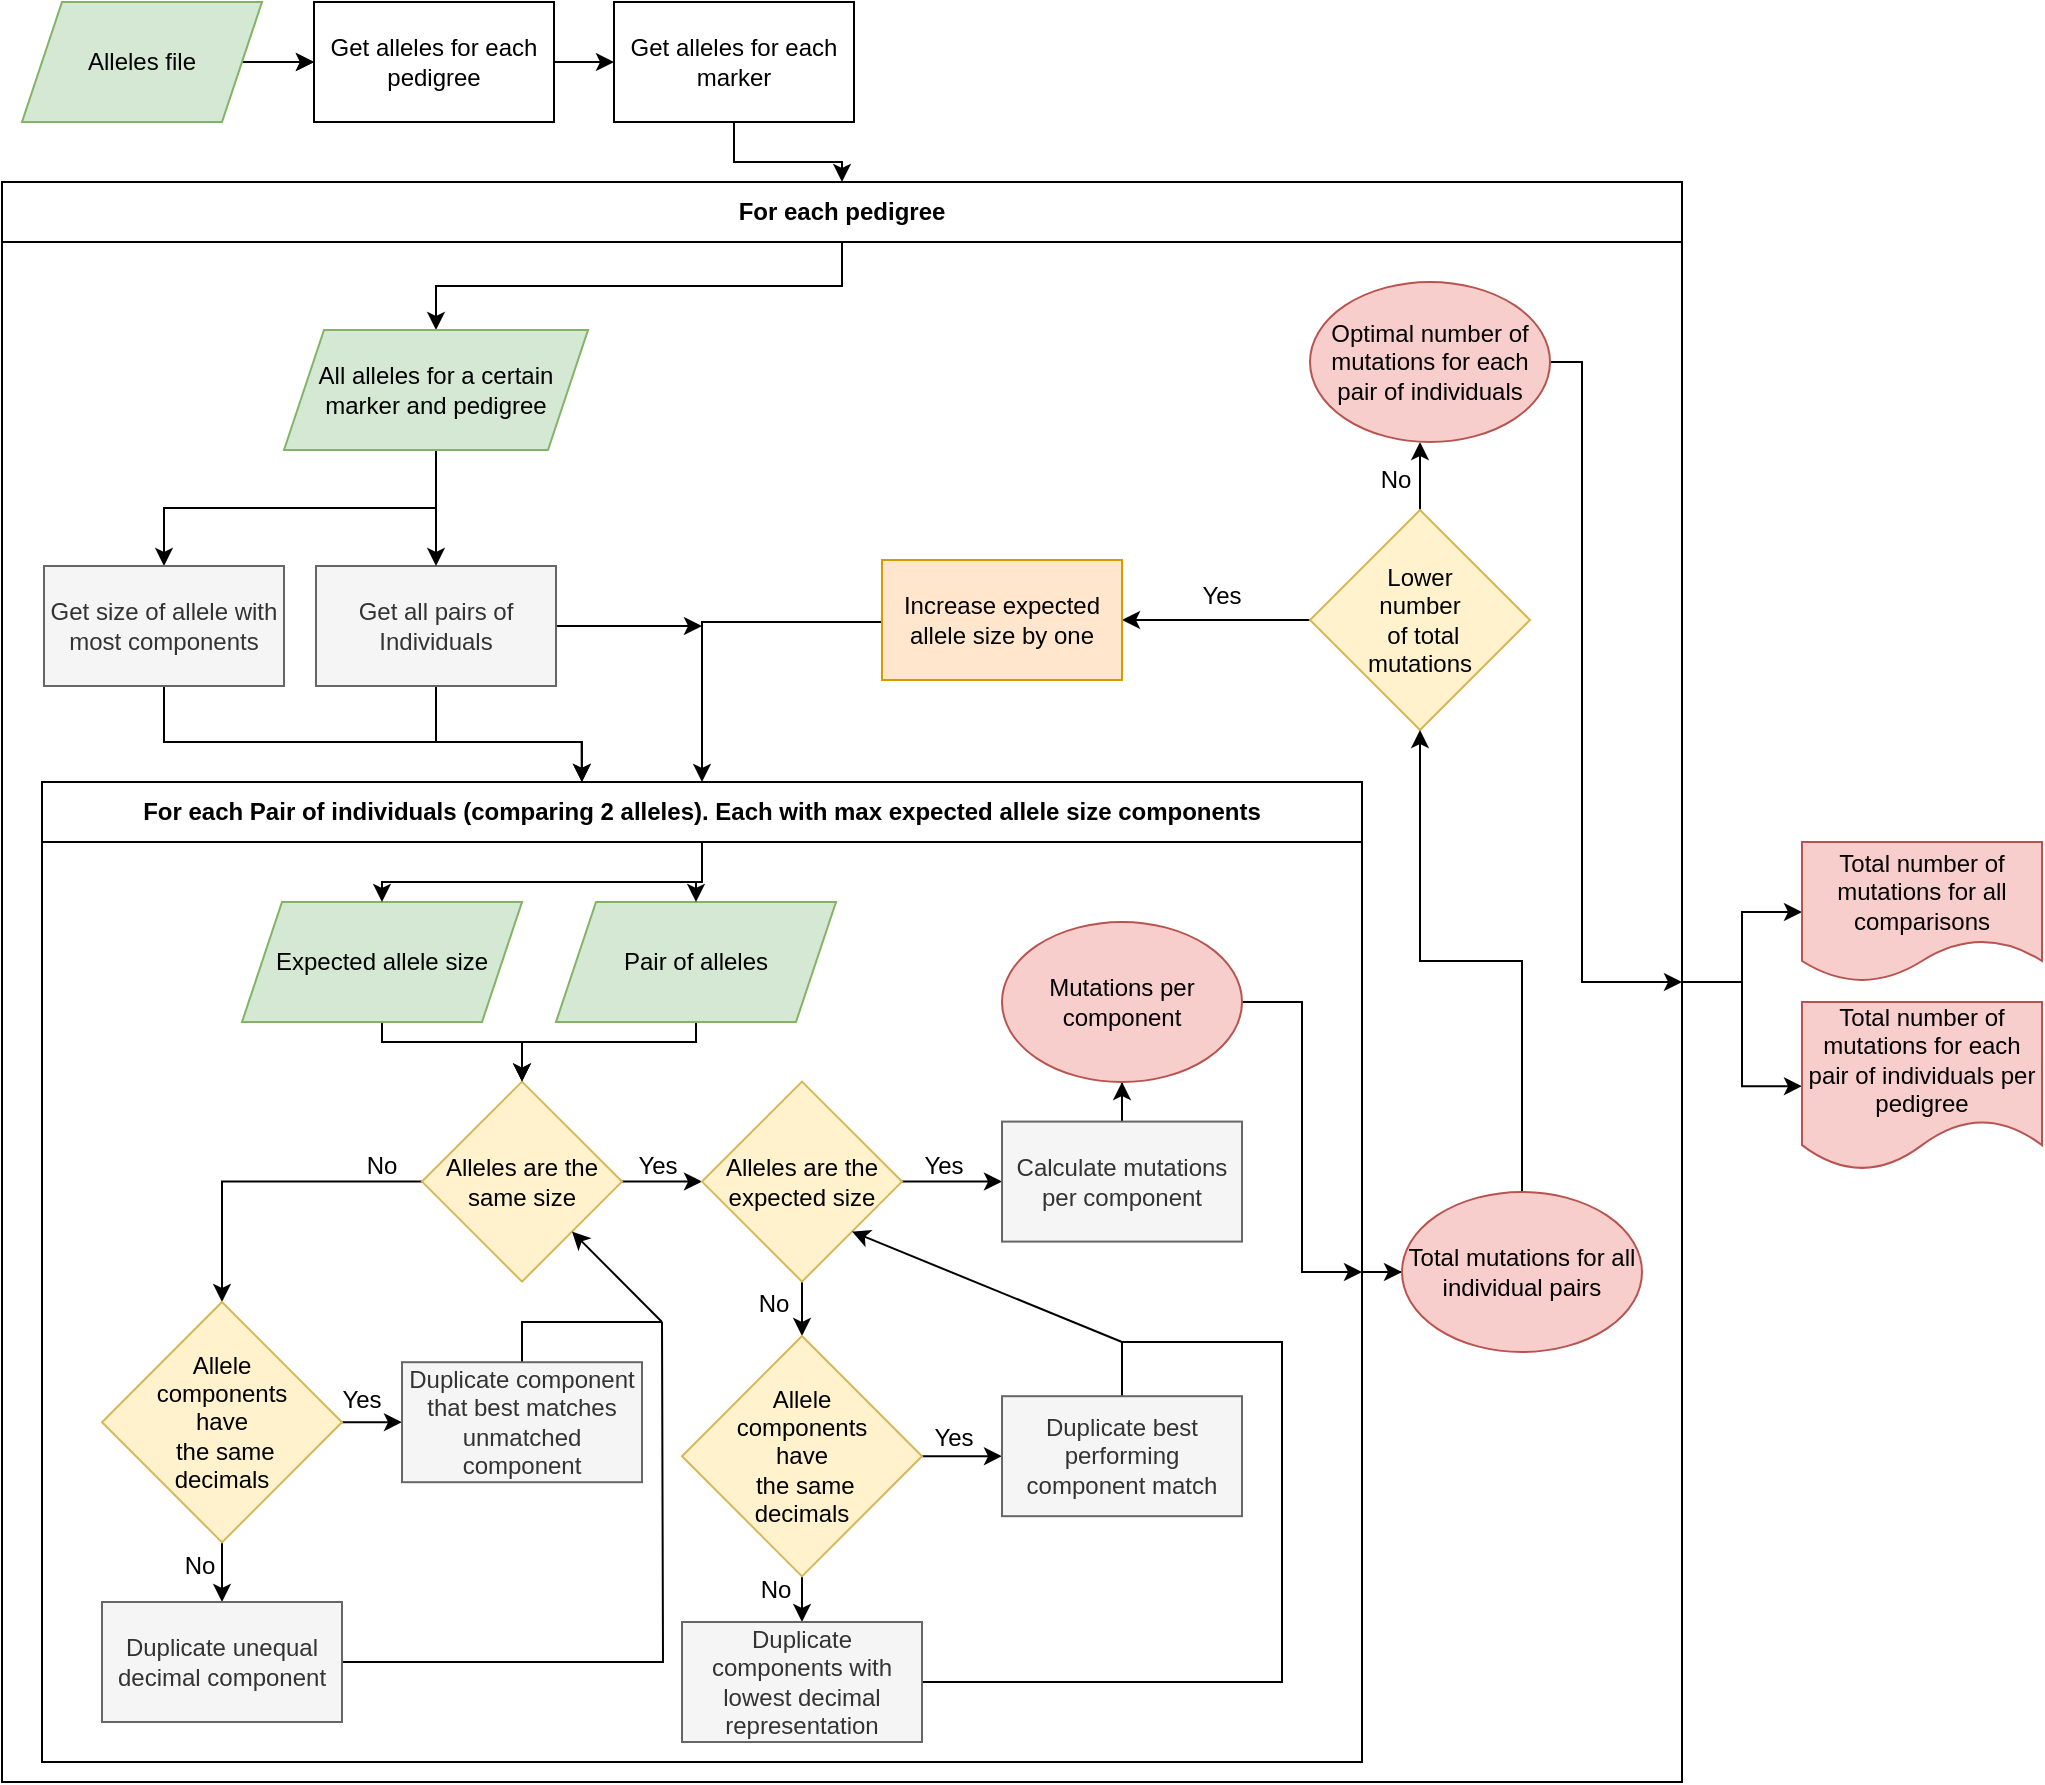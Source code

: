 <mxfile version="18.0.3" type="device"><diagram id="kfkrun9hz-hz5E3Y6xT2" name="Page-1"><mxGraphModel dx="2523" dy="1929" grid="1" gridSize="10" guides="1" tooltips="1" connect="1" arrows="1" fold="1" page="1" pageScale="1" pageWidth="850" pageHeight="1100" math="0" shadow="0"><root><mxCell id="0"/><mxCell id="1" parent="0"/><mxCell id="QlQ7fs9i0PwC3zpCFkm6-187" style="edgeStyle=orthogonalEdgeStyle;rounded=0;orthogonalLoop=1;jettySize=auto;html=1;entryX=0;entryY=0.5;entryDx=0;entryDy=0;endArrow=classic;endFill=1;" edge="1" parent="1" source="QlQ7fs9i0PwC3zpCFkm6-176" target="QlQ7fs9i0PwC3zpCFkm6-185"><mxGeometry relative="1" as="geometry"/></mxCell><mxCell id="QlQ7fs9i0PwC3zpCFkm6-188" style="edgeStyle=orthogonalEdgeStyle;rounded=0;orthogonalLoop=1;jettySize=auto;html=1;entryX=0;entryY=0.5;entryDx=0;entryDy=0;endArrow=classic;endFill=1;" edge="1" parent="1" source="QlQ7fs9i0PwC3zpCFkm6-176" target="QlQ7fs9i0PwC3zpCFkm6-186"><mxGeometry relative="1" as="geometry"/></mxCell><mxCell id="QlQ7fs9i0PwC3zpCFkm6-176" value="" style="rounded=0;whiteSpace=wrap;html=1;fillColor=none;" vertex="1" parent="1"><mxGeometry x="-560" y="70" width="840" height="800" as="geometry"/></mxCell><mxCell id="QlQ7fs9i0PwC3zpCFkm6-164" style="edgeStyle=orthogonalEdgeStyle;rounded=0;orthogonalLoop=1;jettySize=auto;html=1;entryX=0;entryY=0.5;entryDx=0;entryDy=0;endArrow=classic;endFill=1;" edge="1" parent="1" source="QlQ7fs9i0PwC3zpCFkm6-133" target="QlQ7fs9i0PwC3zpCFkm6-163"><mxGeometry relative="1" as="geometry"/></mxCell><mxCell id="QlQ7fs9i0PwC3zpCFkm6-133" value="" style="rounded=0;whiteSpace=wrap;html=1;fillColor=none;" vertex="1" parent="1"><mxGeometry x="-540" y="370" width="660" height="490" as="geometry"/></mxCell><mxCell id="QlQ7fs9i0PwC3zpCFkm6-59" style="edgeStyle=orthogonalEdgeStyle;rounded=0;orthogonalLoop=1;jettySize=auto;html=1;" edge="1" parent="1" source="QlQ7fs9i0PwC3zpCFkm6-60" target="QlQ7fs9i0PwC3zpCFkm6-63"><mxGeometry relative="1" as="geometry"/></mxCell><mxCell id="QlQ7fs9i0PwC3zpCFkm6-66" style="edgeStyle=orthogonalEdgeStyle;rounded=0;orthogonalLoop=1;jettySize=auto;html=1;entryX=0;entryY=0.5;entryDx=0;entryDy=0;" edge="1" parent="1" source="QlQ7fs9i0PwC3zpCFkm6-60" target="QlQ7fs9i0PwC3zpCFkm6-62"><mxGeometry relative="1" as="geometry"/></mxCell><mxCell id="QlQ7fs9i0PwC3zpCFkm6-60" value="Alleles are the same size" style="rhombus;whiteSpace=wrap;html=1;fillColor=#fff2cc;strokeColor=#d6b656;" vertex="1" parent="1"><mxGeometry x="-350" y="519.8" width="100" height="100" as="geometry"/></mxCell><mxCell id="QlQ7fs9i0PwC3zpCFkm6-68" style="edgeStyle=orthogonalEdgeStyle;rounded=0;orthogonalLoop=1;jettySize=auto;html=1;entryX=0;entryY=0.5;entryDx=0;entryDy=0;" edge="1" parent="1" source="QlQ7fs9i0PwC3zpCFkm6-62" target="QlQ7fs9i0PwC3zpCFkm6-67"><mxGeometry relative="1" as="geometry"/></mxCell><mxCell id="QlQ7fs9i0PwC3zpCFkm6-85" style="edgeStyle=orthogonalEdgeStyle;rounded=0;orthogonalLoop=1;jettySize=auto;html=1;entryX=0.5;entryY=0;entryDx=0;entryDy=0;" edge="1" parent="1" source="QlQ7fs9i0PwC3zpCFkm6-62" target="QlQ7fs9i0PwC3zpCFkm6-84"><mxGeometry relative="1" as="geometry"/></mxCell><mxCell id="QlQ7fs9i0PwC3zpCFkm6-62" value="Alleles are the expected size" style="rhombus;whiteSpace=wrap;html=1;fillColor=#fff2cc;strokeColor=#d6b656;" vertex="1" parent="1"><mxGeometry x="-210" y="519.8" width="100" height="100" as="geometry"/></mxCell><mxCell id="QlQ7fs9i0PwC3zpCFkm6-75" style="edgeStyle=orthogonalEdgeStyle;rounded=0;orthogonalLoop=1;jettySize=auto;html=1;" edge="1" parent="1" source="QlQ7fs9i0PwC3zpCFkm6-63" target="QlQ7fs9i0PwC3zpCFkm6-74"><mxGeometry relative="1" as="geometry"/></mxCell><mxCell id="QlQ7fs9i0PwC3zpCFkm6-78" style="edgeStyle=orthogonalEdgeStyle;rounded=0;orthogonalLoop=1;jettySize=auto;html=1;entryX=0;entryY=0.5;entryDx=0;entryDy=0;" edge="1" parent="1" source="QlQ7fs9i0PwC3zpCFkm6-63" target="QlQ7fs9i0PwC3zpCFkm6-77"><mxGeometry relative="1" as="geometry"/></mxCell><mxCell id="QlQ7fs9i0PwC3zpCFkm6-63" value="Allele &lt;br&gt;components &lt;br&gt;have&lt;br&gt;&amp;nbsp;the same &lt;br&gt;decimals" style="rhombus;whiteSpace=wrap;html=1;fillColor=#fff2cc;strokeColor=#d6b656;" vertex="1" parent="1"><mxGeometry x="-510" y="630" width="120" height="120.2" as="geometry"/></mxCell><mxCell id="QlQ7fs9i0PwC3zpCFkm6-159" style="edgeStyle=orthogonalEdgeStyle;rounded=0;orthogonalLoop=1;jettySize=auto;html=1;entryX=0.5;entryY=1;entryDx=0;entryDy=0;endArrow=classic;endFill=1;" edge="1" parent="1" source="QlQ7fs9i0PwC3zpCFkm6-67" target="QlQ7fs9i0PwC3zpCFkm6-158"><mxGeometry relative="1" as="geometry"/></mxCell><mxCell id="QlQ7fs9i0PwC3zpCFkm6-67" value="Calculate mutations per component" style="rounded=0;whiteSpace=wrap;html=1;fillColor=#f5f5f5;fontColor=#333333;strokeColor=#666666;" vertex="1" parent="1"><mxGeometry x="-60" y="539.8" width="120" height="60" as="geometry"/></mxCell><mxCell id="QlQ7fs9i0PwC3zpCFkm6-70" value="Yes" style="text;html=1;strokeColor=none;fillColor=none;align=center;verticalAlign=middle;whiteSpace=wrap;rounded=0;" vertex="1" parent="1"><mxGeometry x="-262" y="547" width="60" height="30" as="geometry"/></mxCell><mxCell id="QlQ7fs9i0PwC3zpCFkm6-71" value="No" style="text;html=1;strokeColor=none;fillColor=none;align=center;verticalAlign=middle;whiteSpace=wrap;rounded=0;" vertex="1" parent="1"><mxGeometry x="-400" y="547" width="60" height="30" as="geometry"/></mxCell><mxCell id="QlQ7fs9i0PwC3zpCFkm6-72" value="No" style="text;html=1;strokeColor=none;fillColor=none;align=center;verticalAlign=middle;whiteSpace=wrap;rounded=0;" vertex="1" parent="1"><mxGeometry x="-204" y="616.0" width="60" height="30" as="geometry"/></mxCell><mxCell id="QlQ7fs9i0PwC3zpCFkm6-100" style="edgeStyle=orthogonalEdgeStyle;rounded=0;orthogonalLoop=1;jettySize=auto;html=1;endArrow=none;endFill=0;" edge="1" parent="1" source="QlQ7fs9i0PwC3zpCFkm6-74"><mxGeometry relative="1" as="geometry"><mxPoint x="-230" y="640" as="targetPoint"/></mxGeometry></mxCell><mxCell id="QlQ7fs9i0PwC3zpCFkm6-74" value="Duplicate unequal decimal component" style="rounded=0;whiteSpace=wrap;html=1;fillColor=#f5f5f5;fontColor=#333333;strokeColor=#666666;" vertex="1" parent="1"><mxGeometry x="-510" y="780" width="120" height="60" as="geometry"/></mxCell><mxCell id="QlQ7fs9i0PwC3zpCFkm6-76" value="No" style="text;html=1;strokeColor=none;fillColor=none;align=center;verticalAlign=middle;whiteSpace=wrap;rounded=0;" vertex="1" parent="1"><mxGeometry x="-491" y="747" width="60" height="30" as="geometry"/></mxCell><mxCell id="QlQ7fs9i0PwC3zpCFkm6-99" style="edgeStyle=orthogonalEdgeStyle;rounded=0;orthogonalLoop=1;jettySize=auto;html=1;endArrow=none;endFill=0;" edge="1" parent="1" source="QlQ7fs9i0PwC3zpCFkm6-77"><mxGeometry relative="1" as="geometry"><mxPoint x="-230" y="640" as="targetPoint"/><Array as="points"><mxPoint x="-300" y="640"/></Array></mxGeometry></mxCell><mxCell id="QlQ7fs9i0PwC3zpCFkm6-77" value="Duplicate component that best matches unmatched component" style="rounded=0;whiteSpace=wrap;html=1;fillColor=#f5f5f5;fontColor=#333333;strokeColor=#666666;" vertex="1" parent="1"><mxGeometry x="-360" y="660.1" width="120" height="60" as="geometry"/></mxCell><mxCell id="QlQ7fs9i0PwC3zpCFkm6-80" value="Yes" style="text;html=1;strokeColor=none;fillColor=none;align=center;verticalAlign=middle;whiteSpace=wrap;rounded=0;" vertex="1" parent="1"><mxGeometry x="-410" y="664.1" width="60" height="30" as="geometry"/></mxCell><mxCell id="QlQ7fs9i0PwC3zpCFkm6-81" value="Yes" style="text;html=1;strokeColor=none;fillColor=none;align=center;verticalAlign=middle;whiteSpace=wrap;rounded=0;" vertex="1" parent="1"><mxGeometry x="-119" y="547" width="60" height="30" as="geometry"/></mxCell><mxCell id="QlQ7fs9i0PwC3zpCFkm6-87" style="edgeStyle=orthogonalEdgeStyle;rounded=0;orthogonalLoop=1;jettySize=auto;html=1;entryX=0.5;entryY=0;entryDx=0;entryDy=0;" edge="1" parent="1" source="QlQ7fs9i0PwC3zpCFkm6-84" target="QlQ7fs9i0PwC3zpCFkm6-86"><mxGeometry relative="1" as="geometry"/></mxCell><mxCell id="QlQ7fs9i0PwC3zpCFkm6-90" style="edgeStyle=orthogonalEdgeStyle;rounded=0;orthogonalLoop=1;jettySize=auto;html=1;entryX=0;entryY=0.5;entryDx=0;entryDy=0;" edge="1" parent="1" source="QlQ7fs9i0PwC3zpCFkm6-84" target="QlQ7fs9i0PwC3zpCFkm6-89"><mxGeometry relative="1" as="geometry"/></mxCell><mxCell id="QlQ7fs9i0PwC3zpCFkm6-84" value="Allele &lt;br&gt;components &lt;br&gt;have&lt;br&gt;&amp;nbsp;the same &lt;br&gt;decimals" style="rhombus;whiteSpace=wrap;html=1;fillColor=#fff2cc;strokeColor=#d6b656;" vertex="1" parent="1"><mxGeometry x="-220" y="647" width="120" height="120.2" as="geometry"/></mxCell><mxCell id="QlQ7fs9i0PwC3zpCFkm6-96" style="edgeStyle=orthogonalEdgeStyle;rounded=0;orthogonalLoop=1;jettySize=auto;html=1;endArrow=none;endFill=0;" edge="1" parent="1" source="QlQ7fs9i0PwC3zpCFkm6-86"><mxGeometry relative="1" as="geometry"><mxPoint y="650" as="targetPoint"/><Array as="points"><mxPoint x="80" y="820"/><mxPoint x="80" y="650"/><mxPoint y="650"/></Array></mxGeometry></mxCell><mxCell id="QlQ7fs9i0PwC3zpCFkm6-86" value="Duplicate components with lowest decimal representation" style="rounded=0;whiteSpace=wrap;html=1;fillColor=#f5f5f5;fontColor=#333333;strokeColor=#666666;" vertex="1" parent="1"><mxGeometry x="-220" y="790" width="120" height="60" as="geometry"/></mxCell><mxCell id="QlQ7fs9i0PwC3zpCFkm6-88" value="No" style="text;html=1;strokeColor=none;fillColor=none;align=center;verticalAlign=middle;whiteSpace=wrap;rounded=0;" vertex="1" parent="1"><mxGeometry x="-203" y="759.0" width="60" height="30" as="geometry"/></mxCell><mxCell id="QlQ7fs9i0PwC3zpCFkm6-97" style="edgeStyle=orthogonalEdgeStyle;rounded=0;orthogonalLoop=1;jettySize=auto;html=1;endArrow=none;endFill=0;" edge="1" parent="1" source="QlQ7fs9i0PwC3zpCFkm6-89"><mxGeometry relative="1" as="geometry"><mxPoint y="650" as="targetPoint"/></mxGeometry></mxCell><mxCell id="QlQ7fs9i0PwC3zpCFkm6-89" value="Duplicate best performing component match" style="rounded=0;whiteSpace=wrap;html=1;fillColor=#f5f5f5;fontColor=#333333;strokeColor=#666666;" vertex="1" parent="1"><mxGeometry x="-60" y="677.1" width="120" height="60" as="geometry"/></mxCell><mxCell id="QlQ7fs9i0PwC3zpCFkm6-91" value="Yes" style="text;html=1;strokeColor=none;fillColor=none;align=center;verticalAlign=middle;whiteSpace=wrap;rounded=0;" vertex="1" parent="1"><mxGeometry x="-114" y="683.1" width="60" height="30" as="geometry"/></mxCell><mxCell id="QlQ7fs9i0PwC3zpCFkm6-94" value="" style="endArrow=classic;html=1;rounded=0;entryX=1;entryY=1;entryDx=0;entryDy=0;" edge="1" parent="1" target="QlQ7fs9i0PwC3zpCFkm6-62"><mxGeometry width="50" height="50" relative="1" as="geometry"><mxPoint y="650" as="sourcePoint"/><mxPoint x="-80" y="614.1" as="targetPoint"/></mxGeometry></mxCell><mxCell id="QlQ7fs9i0PwC3zpCFkm6-98" value="" style="endArrow=classic;html=1;rounded=0;entryX=1;entryY=1;entryDx=0;entryDy=0;" edge="1" parent="1" target="QlQ7fs9i0PwC3zpCFkm6-60"><mxGeometry width="50" height="50" relative="1" as="geometry"><mxPoint x="-230" y="640" as="sourcePoint"/><mxPoint x="-70" y="770" as="targetPoint"/></mxGeometry></mxCell><mxCell id="QlQ7fs9i0PwC3zpCFkm6-145" style="edgeStyle=orthogonalEdgeStyle;rounded=0;orthogonalLoop=1;jettySize=auto;html=1;endArrow=classic;endFill=1;" edge="1" parent="1" source="QlQ7fs9i0PwC3zpCFkm6-124" target="QlQ7fs9i0PwC3zpCFkm6-60"><mxGeometry relative="1" as="geometry"><Array as="points"><mxPoint x="-213" y="500"/><mxPoint x="-300" y="500"/></Array></mxGeometry></mxCell><mxCell id="QlQ7fs9i0PwC3zpCFkm6-124" value="&lt;span style=&quot;&quot;&gt;Pair of alleles&lt;/span&gt;" style="shape=parallelogram;perimeter=parallelogramPerimeter;whiteSpace=wrap;html=1;fixedSize=1;fillColor=#d5e8d4;strokeColor=#82b366;" vertex="1" parent="1"><mxGeometry x="-283" y="430" width="140" height="60" as="geometry"/></mxCell><mxCell id="QlQ7fs9i0PwC3zpCFkm6-144" style="edgeStyle=orthogonalEdgeStyle;rounded=0;orthogonalLoop=1;jettySize=auto;html=1;entryX=0.5;entryY=0;entryDx=0;entryDy=0;endArrow=classic;endFill=1;" edge="1" parent="1" source="QlQ7fs9i0PwC3zpCFkm6-125" target="QlQ7fs9i0PwC3zpCFkm6-60"><mxGeometry relative="1" as="geometry"><Array as="points"><mxPoint x="-370" y="500"/><mxPoint x="-300" y="500"/></Array></mxGeometry></mxCell><mxCell id="QlQ7fs9i0PwC3zpCFkm6-125" value="Expected allele size" style="shape=parallelogram;perimeter=parallelogramPerimeter;whiteSpace=wrap;html=1;fixedSize=1;fillColor=#d5e8d4;strokeColor=#82b366;" vertex="1" parent="1"><mxGeometry x="-440" y="430" width="140" height="60" as="geometry"/></mxCell><mxCell id="QlQ7fs9i0PwC3zpCFkm6-193" style="edgeStyle=orthogonalEdgeStyle;rounded=0;orthogonalLoop=1;jettySize=auto;html=1;entryX=0.409;entryY=0;entryDx=0;entryDy=0;entryPerimeter=0;endArrow=classic;endFill=1;" edge="1" parent="1" source="QlQ7fs9i0PwC3zpCFkm6-127" target="QlQ7fs9i0PwC3zpCFkm6-151"><mxGeometry relative="1" as="geometry"><Array as="points"><mxPoint x="-343" y="350"/><mxPoint x="-270" y="350"/></Array></mxGeometry></mxCell><mxCell id="QlQ7fs9i0PwC3zpCFkm6-195" style="edgeStyle=orthogonalEdgeStyle;rounded=0;orthogonalLoop=1;jettySize=auto;html=1;endArrow=classic;endFill=1;" edge="1" parent="1" source="QlQ7fs9i0PwC3zpCFkm6-127"><mxGeometry relative="1" as="geometry"><mxPoint x="-210" y="292" as="targetPoint"/></mxGeometry></mxCell><mxCell id="QlQ7fs9i0PwC3zpCFkm6-127" value="Get all pairs of Individuals" style="whiteSpace=wrap;html=1;rounded=0;fillColor=#f5f5f5;fontColor=#333333;strokeColor=#666666;" vertex="1" parent="1"><mxGeometry x="-403" y="262" width="120" height="60" as="geometry"/></mxCell><mxCell id="QlQ7fs9i0PwC3zpCFkm6-136" value="" style="edgeStyle=orthogonalEdgeStyle;rounded=0;orthogonalLoop=1;jettySize=auto;html=1;endArrow=classic;endFill=1;" edge="1" parent="1" source="QlQ7fs9i0PwC3zpCFkm6-138"><mxGeometry relative="1" as="geometry"><mxPoint x="149" y="200" as="targetPoint"/></mxGeometry></mxCell><mxCell id="QlQ7fs9i0PwC3zpCFkm6-137" style="edgeStyle=orthogonalEdgeStyle;rounded=0;orthogonalLoop=1;jettySize=auto;html=1;entryX=1;entryY=0.5;entryDx=0;entryDy=0;endArrow=classic;endFill=1;" edge="1" parent="1" source="QlQ7fs9i0PwC3zpCFkm6-138" target="QlQ7fs9i0PwC3zpCFkm6-140"><mxGeometry relative="1" as="geometry"/></mxCell><mxCell id="QlQ7fs9i0PwC3zpCFkm6-138" value="Lower &lt;br&gt;number&lt;br&gt;&amp;nbsp;of total &lt;br&gt;mutations" style="rhombus;whiteSpace=wrap;html=1;fillColor=#fff2cc;strokeColor=#d6b656;" vertex="1" parent="1"><mxGeometry x="94" y="234" width="110" height="110" as="geometry"/></mxCell><mxCell id="QlQ7fs9i0PwC3zpCFkm6-166" style="edgeStyle=orthogonalEdgeStyle;rounded=0;orthogonalLoop=1;jettySize=auto;html=1;entryX=0.5;entryY=0;entryDx=0;entryDy=0;endArrow=classic;endFill=1;" edge="1" parent="1" source="QlQ7fs9i0PwC3zpCFkm6-140" target="QlQ7fs9i0PwC3zpCFkm6-151"><mxGeometry relative="1" as="geometry"><Array as="points"><mxPoint x="-210" y="290"/></Array></mxGeometry></mxCell><mxCell id="QlQ7fs9i0PwC3zpCFkm6-140" value="Increase expected allele size by one" style="rounded=0;whiteSpace=wrap;html=1;fillColor=#ffe6cc;strokeColor=#d79b00;" vertex="1" parent="1"><mxGeometry x="-120" y="259" width="120" height="60" as="geometry"/></mxCell><mxCell id="QlQ7fs9i0PwC3zpCFkm6-141" value="Yes" style="text;html=1;strokeColor=none;fillColor=none;align=center;verticalAlign=middle;whiteSpace=wrap;rounded=0;rotation=0;" vertex="1" parent="1"><mxGeometry x="20" y="262" width="60" height="30" as="geometry"/></mxCell><mxCell id="QlQ7fs9i0PwC3zpCFkm6-142" value="No" style="text;html=1;strokeColor=none;fillColor=none;align=center;verticalAlign=middle;whiteSpace=wrap;rounded=0;" vertex="1" parent="1"><mxGeometry x="107" y="204.0" width="60" height="30" as="geometry"/></mxCell><mxCell id="QlQ7fs9i0PwC3zpCFkm6-152" style="edgeStyle=orthogonalEdgeStyle;rounded=0;orthogonalLoop=1;jettySize=auto;html=1;endArrow=classic;endFill=1;" edge="1" parent="1" source="QlQ7fs9i0PwC3zpCFkm6-151" target="QlQ7fs9i0PwC3zpCFkm6-125"><mxGeometry relative="1" as="geometry"/></mxCell><mxCell id="QlQ7fs9i0PwC3zpCFkm6-153" style="edgeStyle=orthogonalEdgeStyle;rounded=0;orthogonalLoop=1;jettySize=auto;html=1;endArrow=classic;endFill=1;" edge="1" parent="1" source="QlQ7fs9i0PwC3zpCFkm6-151" target="QlQ7fs9i0PwC3zpCFkm6-124"><mxGeometry relative="1" as="geometry"/></mxCell><mxCell id="QlQ7fs9i0PwC3zpCFkm6-151" value="&lt;b&gt;For each Pair of individuals (comparing 2 alleles). Each with max expected allele size components&lt;/b&gt;" style="rounded=0;whiteSpace=wrap;html=1;fillColor=none;" vertex="1" parent="1"><mxGeometry x="-540" y="370" width="660" height="30" as="geometry"/></mxCell><mxCell id="QlQ7fs9i0PwC3zpCFkm6-161" style="edgeStyle=orthogonalEdgeStyle;rounded=0;orthogonalLoop=1;jettySize=auto;html=1;entryX=1;entryY=0.5;entryDx=0;entryDy=0;endArrow=classic;endFill=1;" edge="1" parent="1" source="QlQ7fs9i0PwC3zpCFkm6-158" target="QlQ7fs9i0PwC3zpCFkm6-133"><mxGeometry relative="1" as="geometry"><Array as="points"><mxPoint x="90" y="480"/><mxPoint x="90" y="615"/></Array></mxGeometry></mxCell><mxCell id="QlQ7fs9i0PwC3zpCFkm6-158" value="Mutations per component" style="ellipse;whiteSpace=wrap;html=1;fillColor=#f8cecc;strokeColor=#b85450;" vertex="1" parent="1"><mxGeometry x="-60" y="440" width="120" height="80" as="geometry"/></mxCell><mxCell id="QlQ7fs9i0PwC3zpCFkm6-165" style="edgeStyle=orthogonalEdgeStyle;rounded=0;orthogonalLoop=1;jettySize=auto;html=1;entryX=0.5;entryY=1;entryDx=0;entryDy=0;endArrow=classic;endFill=1;" edge="1" parent="1" source="QlQ7fs9i0PwC3zpCFkm6-163" target="QlQ7fs9i0PwC3zpCFkm6-138"><mxGeometry relative="1" as="geometry"/></mxCell><mxCell id="QlQ7fs9i0PwC3zpCFkm6-163" value="Total mutations for all individual pairs" style="ellipse;whiteSpace=wrap;html=1;fillColor=#f8cecc;strokeColor=#b85450;" vertex="1" parent="1"><mxGeometry x="140" y="575" width="120" height="80" as="geometry"/></mxCell><mxCell id="QlQ7fs9i0PwC3zpCFkm6-183" style="edgeStyle=orthogonalEdgeStyle;rounded=0;orthogonalLoop=1;jettySize=auto;html=1;entryX=1;entryY=0.5;entryDx=0;entryDy=0;endArrow=classic;endFill=1;" edge="1" parent="1" source="QlQ7fs9i0PwC3zpCFkm6-168" target="QlQ7fs9i0PwC3zpCFkm6-176"><mxGeometry relative="1" as="geometry"><Array as="points"><mxPoint x="230" y="160"/><mxPoint x="230" y="470"/></Array></mxGeometry></mxCell><mxCell id="QlQ7fs9i0PwC3zpCFkm6-168" value="Optimal number of mutations for each pair of individuals" style="ellipse;whiteSpace=wrap;html=1;fillColor=#f8cecc;strokeColor=#b85450;" vertex="1" parent="1"><mxGeometry x="94" y="120" width="120" height="80" as="geometry"/></mxCell><mxCell id="QlQ7fs9i0PwC3zpCFkm6-169" style="edgeStyle=orthogonalEdgeStyle;rounded=0;orthogonalLoop=1;jettySize=auto;html=1;entryX=0;entryY=0.5;entryDx=0;entryDy=0;" edge="1" parent="1" target="QlQ7fs9i0PwC3zpCFkm6-171"><mxGeometry relative="1" as="geometry"><mxPoint x="-434" y="10" as="sourcePoint"/></mxGeometry></mxCell><mxCell id="QlQ7fs9i0PwC3zpCFkm6-170" value="" style="edgeStyle=orthogonalEdgeStyle;rounded=0;orthogonalLoop=1;jettySize=auto;html=1;" edge="1" parent="1" source="QlQ7fs9i0PwC3zpCFkm6-171" target="QlQ7fs9i0PwC3zpCFkm6-172"><mxGeometry relative="1" as="geometry"><mxPoint x="-184" y="10" as="targetPoint"/></mxGeometry></mxCell><mxCell id="QlQ7fs9i0PwC3zpCFkm6-171" value="Get alleles for each pedigree" style="rounded=0;whiteSpace=wrap;html=1;" vertex="1" parent="1"><mxGeometry x="-404" y="-20" width="120" height="60" as="geometry"/></mxCell><mxCell id="QlQ7fs9i0PwC3zpCFkm6-182" style="edgeStyle=orthogonalEdgeStyle;rounded=0;orthogonalLoop=1;jettySize=auto;html=1;entryX=0.5;entryY=0;entryDx=0;entryDy=0;endArrow=classic;endFill=1;" edge="1" parent="1" source="QlQ7fs9i0PwC3zpCFkm6-172" target="QlQ7fs9i0PwC3zpCFkm6-177"><mxGeometry relative="1" as="geometry"/></mxCell><mxCell id="QlQ7fs9i0PwC3zpCFkm6-172" value="Get alleles for each marker" style="rounded=0;whiteSpace=wrap;html=1;" vertex="1" parent="1"><mxGeometry x="-254" y="-20" width="120" height="60" as="geometry"/></mxCell><mxCell id="QlQ7fs9i0PwC3zpCFkm6-173" value="" style="edgeStyle=orthogonalEdgeStyle;rounded=0;orthogonalLoop=1;jettySize=auto;html=1;endArrow=classic;endFill=1;" edge="1" parent="1" source="QlQ7fs9i0PwC3zpCFkm6-174" target="QlQ7fs9i0PwC3zpCFkm6-171"><mxGeometry relative="1" as="geometry"/></mxCell><mxCell id="QlQ7fs9i0PwC3zpCFkm6-174" value="Alleles file" style="shape=parallelogram;perimeter=parallelogramPerimeter;whiteSpace=wrap;html=1;fixedSize=1;fillColor=#d5e8d4;strokeColor=#82b366;" vertex="1" parent="1"><mxGeometry x="-550" y="-20" width="120" height="60" as="geometry"/></mxCell><mxCell id="QlQ7fs9i0PwC3zpCFkm6-180" style="edgeStyle=orthogonalEdgeStyle;rounded=0;orthogonalLoop=1;jettySize=auto;html=1;entryX=0.5;entryY=0;entryDx=0;entryDy=0;endArrow=classic;endFill=1;" edge="1" parent="1" source="QlQ7fs9i0PwC3zpCFkm6-177" target="QlQ7fs9i0PwC3zpCFkm6-179"><mxGeometry relative="1" as="geometry"/></mxCell><mxCell id="QlQ7fs9i0PwC3zpCFkm6-177" value="&lt;b&gt;For each pedigree&lt;/b&gt;" style="rounded=0;whiteSpace=wrap;html=1;fillColor=none;" vertex="1" parent="1"><mxGeometry x="-560" y="70" width="840" height="30" as="geometry"/></mxCell><mxCell id="QlQ7fs9i0PwC3zpCFkm6-181" style="edgeStyle=orthogonalEdgeStyle;rounded=0;orthogonalLoop=1;jettySize=auto;html=1;entryX=0.5;entryY=0;entryDx=0;entryDy=0;endArrow=classic;endFill=1;" edge="1" parent="1" source="QlQ7fs9i0PwC3zpCFkm6-179" target="QlQ7fs9i0PwC3zpCFkm6-127"><mxGeometry relative="1" as="geometry"/></mxCell><mxCell id="QlQ7fs9i0PwC3zpCFkm6-191" style="edgeStyle=orthogonalEdgeStyle;rounded=0;orthogonalLoop=1;jettySize=auto;html=1;entryX=0.5;entryY=0;entryDx=0;entryDy=0;endArrow=classic;endFill=1;" edge="1" parent="1" source="QlQ7fs9i0PwC3zpCFkm6-179" target="QlQ7fs9i0PwC3zpCFkm6-190"><mxGeometry relative="1" as="geometry"/></mxCell><mxCell id="QlQ7fs9i0PwC3zpCFkm6-179" value="All alleles for a certain marker and pedigree" style="shape=parallelogram;perimeter=parallelogramPerimeter;whiteSpace=wrap;html=1;fixedSize=1;fillColor=#d5e8d4;strokeColor=#82b366;" vertex="1" parent="1"><mxGeometry x="-419" y="144" width="152" height="60" as="geometry"/></mxCell><mxCell id="QlQ7fs9i0PwC3zpCFkm6-185" value="Total number of mutations for all comparisons" style="shape=document;whiteSpace=wrap;html=1;boundedLbl=1;fillColor=#f8cecc;strokeColor=#b85450;" vertex="1" parent="1"><mxGeometry x="340" y="400" width="120" height="70" as="geometry"/></mxCell><mxCell id="QlQ7fs9i0PwC3zpCFkm6-186" value="Total number of mutations for each pair of individuals per pedigree" style="shape=document;whiteSpace=wrap;html=1;boundedLbl=1;fillColor=#f8cecc;strokeColor=#b85450;" vertex="1" parent="1"><mxGeometry x="340" y="480.0" width="120" height="84.2" as="geometry"/></mxCell><mxCell id="QlQ7fs9i0PwC3zpCFkm6-192" style="edgeStyle=orthogonalEdgeStyle;rounded=0;orthogonalLoop=1;jettySize=auto;html=1;entryX=0.409;entryY=0;entryDx=0;entryDy=0;entryPerimeter=0;endArrow=classic;endFill=1;" edge="1" parent="1" source="QlQ7fs9i0PwC3zpCFkm6-190" target="QlQ7fs9i0PwC3zpCFkm6-151"><mxGeometry relative="1" as="geometry"><Array as="points"><mxPoint x="-479" y="350"/><mxPoint x="-270" y="350"/></Array></mxGeometry></mxCell><mxCell id="QlQ7fs9i0PwC3zpCFkm6-190" value="Get size of allele with most components" style="rounded=0;whiteSpace=wrap;html=1;fillColor=#f5f5f5;fontColor=#333333;strokeColor=#666666;" vertex="1" parent="1"><mxGeometry x="-539" y="262" width="120" height="60" as="geometry"/></mxCell></root></mxGraphModel></diagram></mxfile>